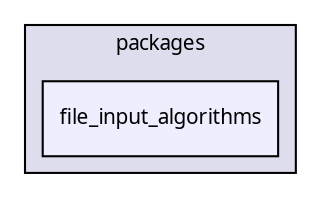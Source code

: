 digraph "packages/file_input/packages/file_input_algorithms/" {
  compound=true
  node [ fontsize="10", fontname="FreeSans.ttf"];
  edge [ labelfontsize="10", labelfontname="FreeSans.ttf"];
  subgraph clusterdir_60c19322799d1756e1c4f3d5f73e1234 {
    graph [ bgcolor="#ddddee", pencolor="black", label="packages" fontname="FreeSans.ttf", fontsize="10", URL="dir_60c19322799d1756e1c4f3d5f73e1234.html"]
  dir_85d9fdec0fec1304f9bb78bff6f70454 [shape=box, label="file_input_algorithms", style="filled", fillcolor="#eeeeff", pencolor="black", URL="dir_85d9fdec0fec1304f9bb78bff6f70454.html"];
  }
}
